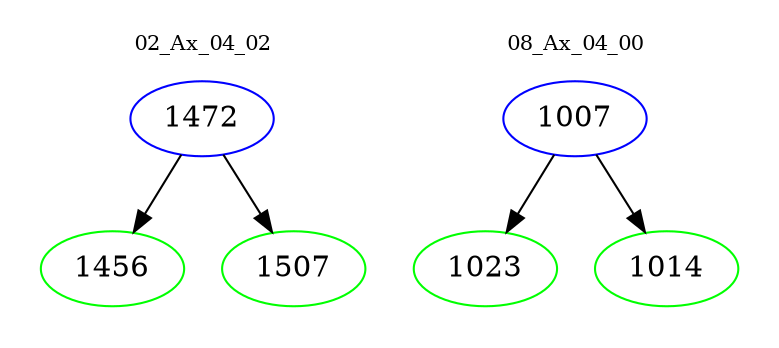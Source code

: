 digraph{
subgraph cluster_0 {
color = white
label = "02_Ax_04_02";
fontsize=10;
T0_1472 [label="1472", color="blue"]
T0_1472 -> T0_1456 [color="black"]
T0_1456 [label="1456", color="green"]
T0_1472 -> T0_1507 [color="black"]
T0_1507 [label="1507", color="green"]
}
subgraph cluster_1 {
color = white
label = "08_Ax_04_00";
fontsize=10;
T1_1007 [label="1007", color="blue"]
T1_1007 -> T1_1023 [color="black"]
T1_1023 [label="1023", color="green"]
T1_1007 -> T1_1014 [color="black"]
T1_1014 [label="1014", color="green"]
}
}
